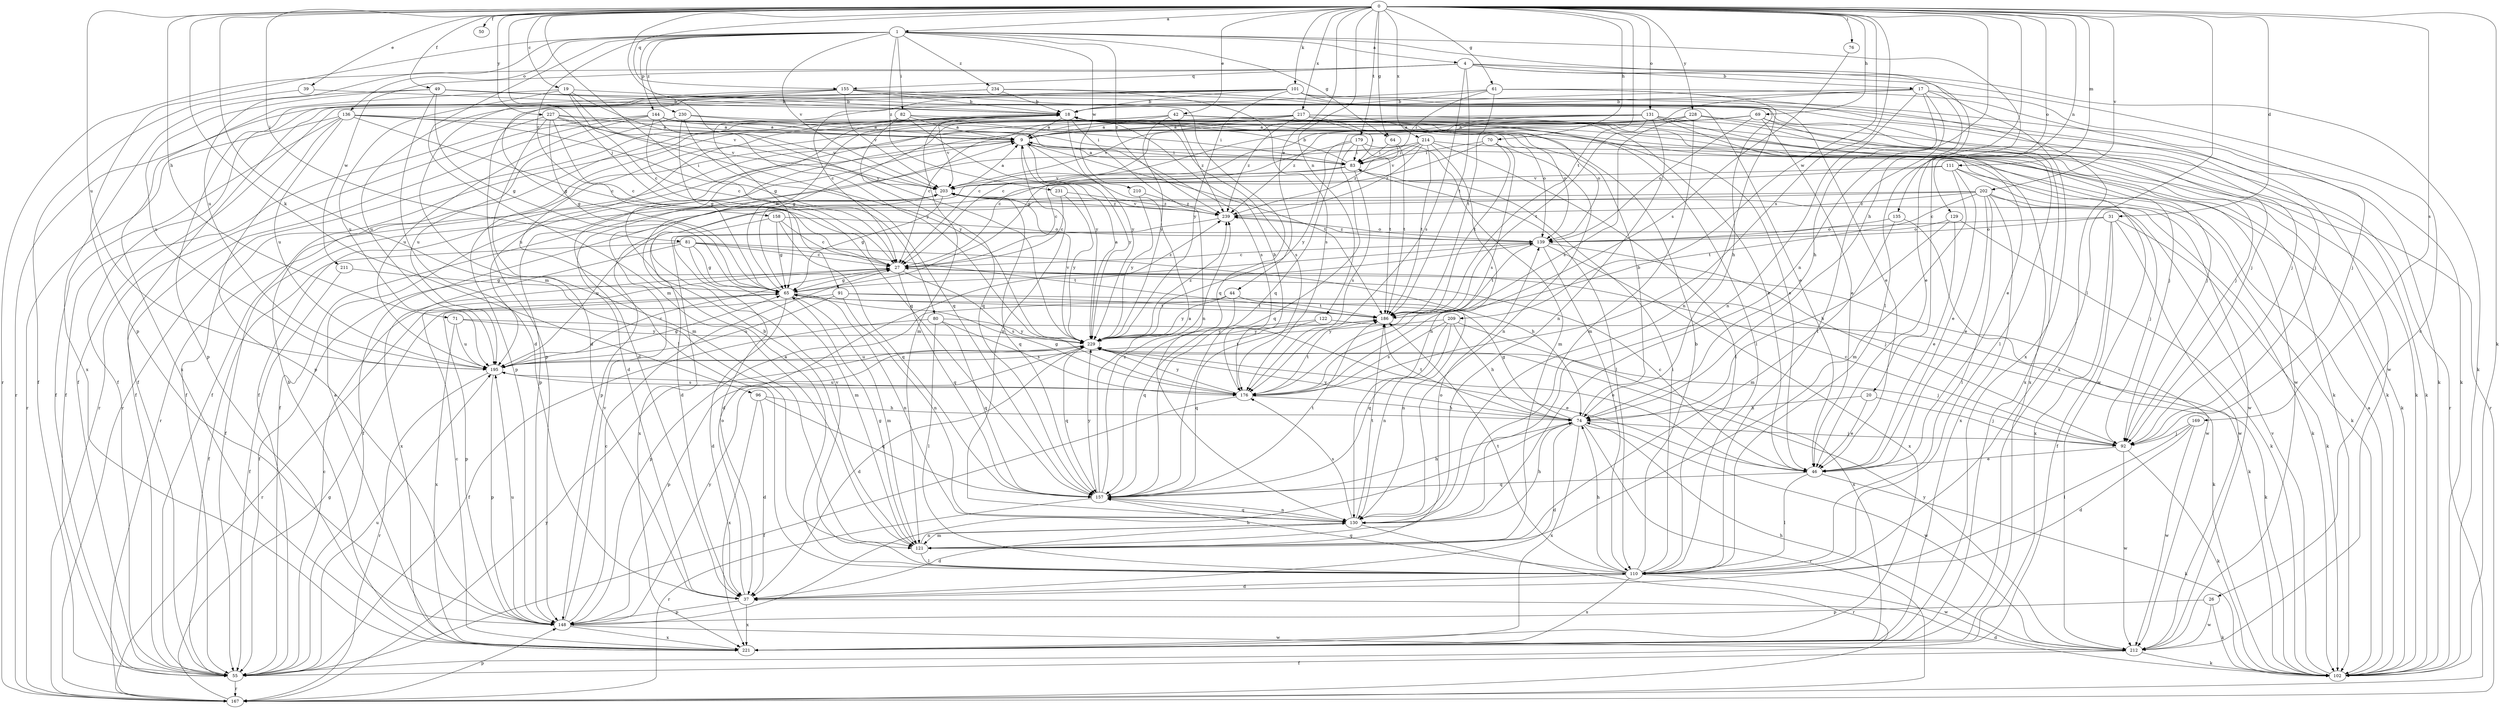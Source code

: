 strict digraph  {
0;
1;
4;
9;
17;
18;
19;
20;
26;
27;
31;
37;
39;
42;
44;
46;
49;
50;
55;
61;
64;
65;
69;
70;
71;
74;
76;
80;
81;
82;
83;
91;
92;
96;
101;
102;
110;
111;
121;
122;
129;
130;
131;
135;
136;
139;
144;
148;
155;
157;
158;
167;
169;
176;
179;
186;
195;
202;
203;
209;
210;
211;
212;
214;
217;
221;
227;
228;
229;
230;
231;
234;
239;
0 -> 1  [label=a];
0 -> 19  [label=c];
0 -> 31  [label=d];
0 -> 39  [label=e];
0 -> 42  [label=e];
0 -> 44  [label=e];
0 -> 49  [label=f];
0 -> 50  [label=f];
0 -> 61  [label=g];
0 -> 64  [label=g];
0 -> 69  [label=h];
0 -> 70  [label=h];
0 -> 71  [label=h];
0 -> 74  [label=h];
0 -> 76  [label=i];
0 -> 80  [label=i];
0 -> 81  [label=i];
0 -> 91  [label=j];
0 -> 96  [label=k];
0 -> 101  [label=k];
0 -> 102  [label=k];
0 -> 110  [label=l];
0 -> 111  [label=m];
0 -> 121  [label=m];
0 -> 122  [label=n];
0 -> 129  [label=n];
0 -> 130  [label=n];
0 -> 131  [label=o];
0 -> 135  [label=o];
0 -> 155  [label=q];
0 -> 169  [label=s];
0 -> 176  [label=s];
0 -> 179  [label=t];
0 -> 186  [label=t];
0 -> 195  [label=u];
0 -> 202  [label=v];
0 -> 209  [label=w];
0 -> 214  [label=x];
0 -> 217  [label=x];
0 -> 227  [label=y];
0 -> 228  [label=y];
0 -> 229  [label=y];
1 -> 4  [label=a];
1 -> 20  [label=c];
1 -> 64  [label=g];
1 -> 82  [label=i];
1 -> 110  [label=l];
1 -> 121  [label=m];
1 -> 136  [label=o];
1 -> 144  [label=p];
1 -> 148  [label=p];
1 -> 158  [label=r];
1 -> 195  [label=u];
1 -> 203  [label=v];
1 -> 210  [label=w];
1 -> 230  [label=z];
1 -> 231  [label=z];
1 -> 234  [label=z];
1 -> 239  [label=z];
4 -> 17  [label=b];
4 -> 26  [label=c];
4 -> 102  [label=k];
4 -> 155  [label=q];
4 -> 167  [label=r];
4 -> 176  [label=s];
4 -> 186  [label=t];
4 -> 211  [label=w];
4 -> 221  [label=x];
9 -> 83  [label=i];
9 -> 130  [label=n];
9 -> 148  [label=p];
9 -> 167  [label=r];
9 -> 186  [label=t];
9 -> 229  [label=y];
17 -> 18  [label=b];
17 -> 46  [label=e];
17 -> 55  [label=f];
17 -> 74  [label=h];
17 -> 92  [label=j];
17 -> 110  [label=l];
17 -> 130  [label=n];
17 -> 157  [label=q];
18 -> 9  [label=a];
18 -> 92  [label=j];
18 -> 110  [label=l];
18 -> 121  [label=m];
18 -> 130  [label=n];
18 -> 139  [label=o];
18 -> 148  [label=p];
18 -> 176  [label=s];
18 -> 203  [label=v];
18 -> 212  [label=w];
18 -> 229  [label=y];
19 -> 18  [label=b];
19 -> 27  [label=c];
19 -> 148  [label=p];
19 -> 203  [label=v];
19 -> 221  [label=x];
19 -> 229  [label=y];
20 -> 46  [label=e];
20 -> 74  [label=h];
20 -> 92  [label=j];
26 -> 102  [label=k];
26 -> 148  [label=p];
26 -> 212  [label=w];
27 -> 65  [label=g];
27 -> 102  [label=k];
27 -> 157  [label=q];
27 -> 176  [label=s];
31 -> 37  [label=d];
31 -> 55  [label=f];
31 -> 102  [label=k];
31 -> 139  [label=o];
31 -> 212  [label=w];
31 -> 221  [label=x];
37 -> 139  [label=o];
37 -> 148  [label=p];
37 -> 221  [label=x];
39 -> 18  [label=b];
39 -> 55  [label=f];
42 -> 9  [label=a];
42 -> 46  [label=e];
42 -> 55  [label=f];
42 -> 65  [label=g];
42 -> 167  [label=r];
42 -> 212  [label=w];
42 -> 229  [label=y];
42 -> 239  [label=z];
44 -> 130  [label=n];
44 -> 148  [label=p];
44 -> 157  [label=q];
44 -> 186  [label=t];
44 -> 229  [label=y];
46 -> 27  [label=c];
46 -> 102  [label=k];
46 -> 110  [label=l];
46 -> 157  [label=q];
49 -> 18  [label=b];
49 -> 37  [label=d];
49 -> 46  [label=e];
49 -> 65  [label=g];
49 -> 92  [label=j];
49 -> 195  [label=u];
49 -> 221  [label=x];
55 -> 27  [label=c];
55 -> 167  [label=r];
55 -> 195  [label=u];
61 -> 18  [label=b];
61 -> 65  [label=g];
61 -> 83  [label=i];
61 -> 130  [label=n];
61 -> 186  [label=t];
61 -> 212  [label=w];
61 -> 221  [label=x];
64 -> 83  [label=i];
64 -> 186  [label=t];
64 -> 239  [label=z];
65 -> 18  [label=b];
65 -> 37  [label=d];
65 -> 121  [label=m];
65 -> 130  [label=n];
65 -> 167  [label=r];
65 -> 186  [label=t];
65 -> 239  [label=z];
69 -> 9  [label=a];
69 -> 27  [label=c];
69 -> 46  [label=e];
69 -> 110  [label=l];
69 -> 139  [label=o];
69 -> 221  [label=x];
69 -> 239  [label=z];
70 -> 55  [label=f];
70 -> 83  [label=i];
70 -> 130  [label=n];
70 -> 176  [label=s];
70 -> 186  [label=t];
71 -> 46  [label=e];
71 -> 195  [label=u];
71 -> 221  [label=x];
71 -> 229  [label=y];
74 -> 18  [label=b];
74 -> 37  [label=d];
74 -> 65  [label=g];
74 -> 92  [label=j];
74 -> 167  [label=r];
74 -> 186  [label=t];
74 -> 212  [label=w];
74 -> 221  [label=x];
74 -> 229  [label=y];
76 -> 176  [label=s];
80 -> 55  [label=f];
80 -> 110  [label=l];
80 -> 157  [label=q];
80 -> 176  [label=s];
80 -> 229  [label=y];
81 -> 27  [label=c];
81 -> 55  [label=f];
81 -> 65  [label=g];
81 -> 74  [label=h];
81 -> 121  [label=m];
81 -> 186  [label=t];
81 -> 221  [label=x];
82 -> 9  [label=a];
82 -> 83  [label=i];
82 -> 102  [label=k];
82 -> 157  [label=q];
82 -> 167  [label=r];
82 -> 229  [label=y];
83 -> 9  [label=a];
83 -> 18  [label=b];
83 -> 110  [label=l];
83 -> 148  [label=p];
83 -> 176  [label=s];
83 -> 203  [label=v];
91 -> 102  [label=k];
91 -> 130  [label=n];
91 -> 148  [label=p];
91 -> 186  [label=t];
91 -> 195  [label=u];
92 -> 27  [label=c];
92 -> 46  [label=e];
92 -> 102  [label=k];
92 -> 212  [label=w];
96 -> 37  [label=d];
96 -> 74  [label=h];
96 -> 157  [label=q];
96 -> 221  [label=x];
101 -> 18  [label=b];
101 -> 27  [label=c];
101 -> 46  [label=e];
101 -> 55  [label=f];
101 -> 74  [label=h];
101 -> 92  [label=j];
101 -> 102  [label=k];
101 -> 148  [label=p];
101 -> 195  [label=u];
101 -> 229  [label=y];
102 -> 9  [label=a];
102 -> 37  [label=d];
102 -> 203  [label=v];
110 -> 9  [label=a];
110 -> 18  [label=b];
110 -> 37  [label=d];
110 -> 74  [label=h];
110 -> 83  [label=i];
110 -> 157  [label=q];
110 -> 186  [label=t];
110 -> 203  [label=v];
110 -> 212  [label=w];
110 -> 221  [label=x];
111 -> 27  [label=c];
111 -> 46  [label=e];
111 -> 102  [label=k];
111 -> 121  [label=m];
111 -> 203  [label=v];
111 -> 212  [label=w];
121 -> 18  [label=b];
121 -> 65  [label=g];
121 -> 110  [label=l];
121 -> 130  [label=n];
121 -> 139  [label=o];
122 -> 102  [label=k];
122 -> 157  [label=q];
122 -> 229  [label=y];
129 -> 46  [label=e];
129 -> 74  [label=h];
129 -> 102  [label=k];
129 -> 139  [label=o];
130 -> 37  [label=d];
130 -> 74  [label=h];
130 -> 121  [label=m];
130 -> 157  [label=q];
130 -> 167  [label=r];
130 -> 176  [label=s];
130 -> 186  [label=t];
131 -> 9  [label=a];
131 -> 27  [label=c];
131 -> 46  [label=e];
131 -> 55  [label=f];
131 -> 65  [label=g];
131 -> 92  [label=j];
131 -> 130  [label=n];
131 -> 186  [label=t];
131 -> 221  [label=x];
135 -> 121  [label=m];
135 -> 139  [label=o];
135 -> 212  [label=w];
136 -> 9  [label=a];
136 -> 27  [label=c];
136 -> 55  [label=f];
136 -> 83  [label=i];
136 -> 148  [label=p];
136 -> 157  [label=q];
136 -> 167  [label=r];
136 -> 195  [label=u];
139 -> 27  [label=c];
139 -> 55  [label=f];
139 -> 92  [label=j];
139 -> 110  [label=l];
139 -> 186  [label=t];
139 -> 221  [label=x];
139 -> 239  [label=z];
144 -> 9  [label=a];
144 -> 27  [label=c];
144 -> 55  [label=f];
144 -> 92  [label=j];
144 -> 139  [label=o];
144 -> 167  [label=r];
144 -> 176  [label=s];
144 -> 195  [label=u];
144 -> 203  [label=v];
148 -> 27  [label=c];
148 -> 74  [label=h];
148 -> 195  [label=u];
148 -> 203  [label=v];
148 -> 212  [label=w];
148 -> 221  [label=x];
148 -> 229  [label=y];
155 -> 18  [label=b];
155 -> 55  [label=f];
155 -> 65  [label=g];
155 -> 92  [label=j];
155 -> 157  [label=q];
155 -> 195  [label=u];
155 -> 203  [label=v];
157 -> 9  [label=a];
157 -> 74  [label=h];
157 -> 130  [label=n];
157 -> 167  [label=r];
157 -> 186  [label=t];
157 -> 229  [label=y];
157 -> 239  [label=z];
158 -> 27  [label=c];
158 -> 65  [label=g];
158 -> 139  [label=o];
158 -> 157  [label=q];
158 -> 195  [label=u];
167 -> 65  [label=g];
167 -> 148  [label=p];
167 -> 229  [label=y];
169 -> 37  [label=d];
169 -> 92  [label=j];
169 -> 110  [label=l];
169 -> 212  [label=w];
176 -> 18  [label=b];
176 -> 55  [label=f];
176 -> 65  [label=g];
176 -> 74  [label=h];
176 -> 186  [label=t];
176 -> 195  [label=u];
176 -> 229  [label=y];
179 -> 27  [label=c];
179 -> 83  [label=i];
179 -> 121  [label=m];
179 -> 157  [label=q];
179 -> 186  [label=t];
179 -> 229  [label=y];
186 -> 229  [label=y];
195 -> 27  [label=c];
195 -> 65  [label=g];
195 -> 148  [label=p];
195 -> 167  [label=r];
195 -> 176  [label=s];
195 -> 186  [label=t];
202 -> 37  [label=d];
202 -> 46  [label=e];
202 -> 55  [label=f];
202 -> 92  [label=j];
202 -> 102  [label=k];
202 -> 110  [label=l];
202 -> 186  [label=t];
202 -> 221  [label=x];
202 -> 239  [label=z];
203 -> 9  [label=a];
203 -> 55  [label=f];
203 -> 65  [label=g];
203 -> 157  [label=q];
203 -> 239  [label=z];
209 -> 74  [label=h];
209 -> 130  [label=n];
209 -> 157  [label=q];
209 -> 176  [label=s];
209 -> 221  [label=x];
209 -> 229  [label=y];
210 -> 229  [label=y];
210 -> 239  [label=z];
211 -> 55  [label=f];
211 -> 65  [label=g];
212 -> 55  [label=f];
212 -> 74  [label=h];
212 -> 102  [label=k];
212 -> 229  [label=y];
214 -> 37  [label=d];
214 -> 83  [label=i];
214 -> 102  [label=k];
214 -> 110  [label=l];
214 -> 130  [label=n];
214 -> 186  [label=t];
214 -> 203  [label=v];
214 -> 239  [label=z];
217 -> 9  [label=a];
217 -> 27  [label=c];
217 -> 46  [label=e];
217 -> 83  [label=i];
217 -> 110  [label=l];
217 -> 139  [label=o];
217 -> 195  [label=u];
217 -> 203  [label=v];
217 -> 239  [label=z];
221 -> 9  [label=a];
221 -> 18  [label=b];
221 -> 27  [label=c];
227 -> 9  [label=a];
227 -> 27  [label=c];
227 -> 55  [label=f];
227 -> 65  [label=g];
227 -> 102  [label=k];
227 -> 121  [label=m];
227 -> 203  [label=v];
227 -> 229  [label=y];
228 -> 9  [label=a];
228 -> 37  [label=d];
228 -> 55  [label=f];
228 -> 102  [label=k];
228 -> 121  [label=m];
228 -> 167  [label=r];
228 -> 176  [label=s];
229 -> 9  [label=a];
229 -> 37  [label=d];
229 -> 46  [label=e];
229 -> 92  [label=j];
229 -> 148  [label=p];
229 -> 157  [label=q];
229 -> 195  [label=u];
229 -> 203  [label=v];
229 -> 239  [label=z];
230 -> 9  [label=a];
230 -> 65  [label=g];
230 -> 102  [label=k];
230 -> 157  [label=q];
230 -> 195  [label=u];
231 -> 27  [label=c];
231 -> 229  [label=y];
231 -> 239  [label=z];
234 -> 18  [label=b];
234 -> 37  [label=d];
234 -> 102  [label=k];
234 -> 167  [label=r];
234 -> 176  [label=s];
239 -> 139  [label=o];
239 -> 203  [label=v];
239 -> 221  [label=x];
}
